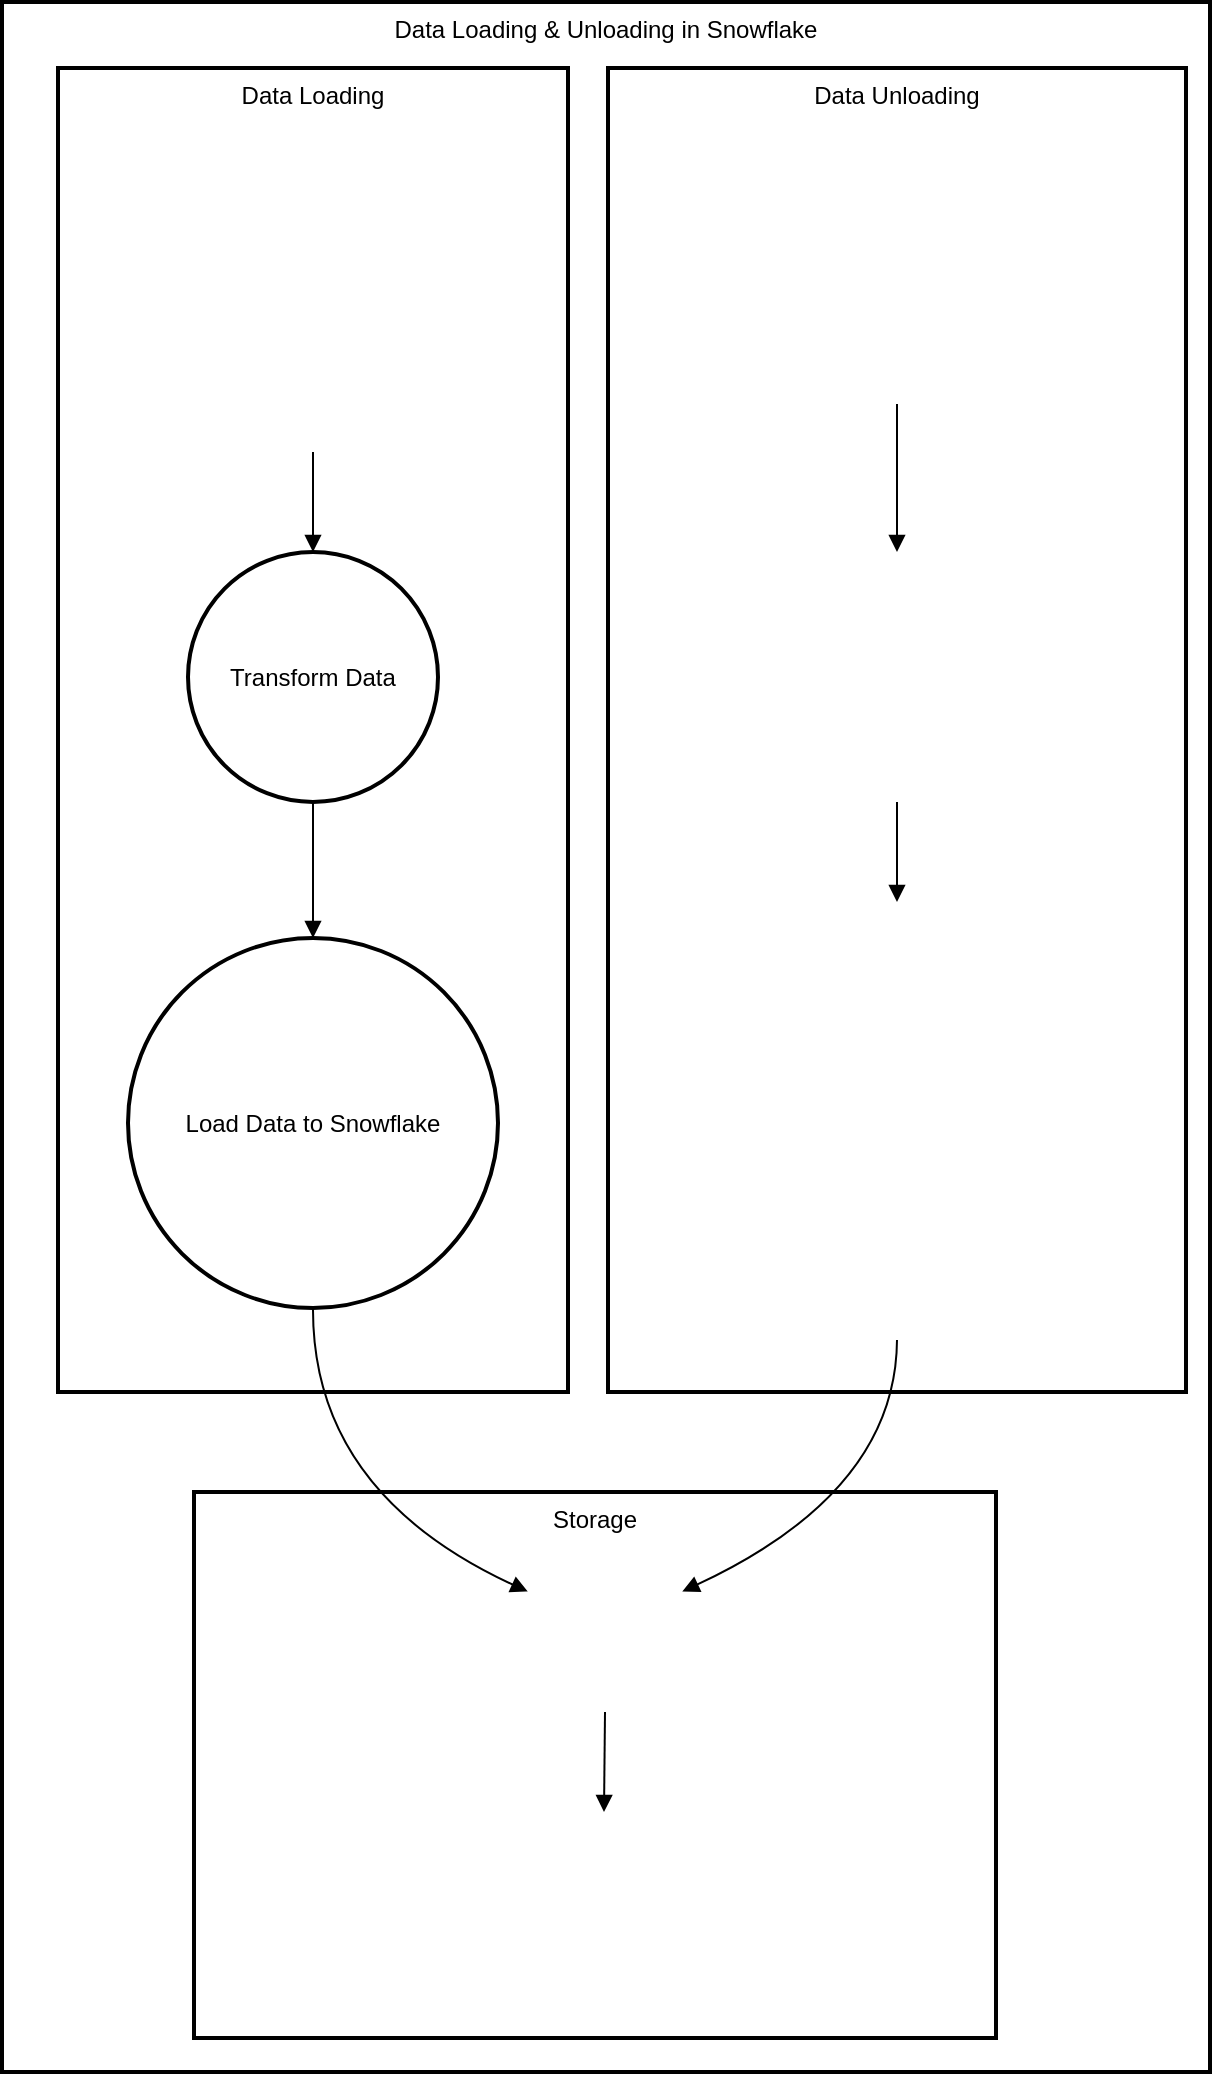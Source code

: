 <mxfile version="24.6.4" type="github">
  <diagram name="Page-1" id="io0lHh7FbKfppIq_mu3F">
    <mxGraphModel dx="1964" dy="593" grid="1" gridSize="10" guides="1" tooltips="1" connect="1" arrows="1" fold="1" page="1" pageScale="1" pageWidth="850" pageHeight="1100" math="0" shadow="0">
      <root>
        <mxCell id="0" />
        <mxCell id="1" parent="0" />
        <mxCell id="2" value="Data Loading &amp; Unloading in Snowflake" style="whiteSpace=wrap;strokeWidth=2;verticalAlign=top;" parent="1" vertex="1">
          <mxGeometry x="-660" y="33" width="604" height="1035" as="geometry" />
        </mxCell>
        <mxCell id="3" value="COPY INTO Command" style="ellipse;aspect=fixed;strokeWidth=2;whiteSpace=wrap;" parent="2" vertex="1">
          <mxGeometry x="72" y="58" width="167" height="167" as="geometry" />
        </mxCell>
        <mxCell id="4" value="Data Loading" style="whiteSpace=wrap;strokeWidth=2;verticalAlign=top;" parent="2" vertex="1">
          <mxGeometry x="28" y="33" width="255" height="662" as="geometry" />
        </mxCell>
        <mxCell id="5" value="Transform Data" style="ellipse;aspect=fixed;strokeWidth=2;whiteSpace=wrap;" parent="2" vertex="1">
          <mxGeometry x="93" y="275" width="125" height="125" as="geometry" />
        </mxCell>
        <mxCell id="6" value="Load Data to Snowflake" style="ellipse;aspect=fixed;strokeWidth=2;whiteSpace=wrap;" parent="2" vertex="1">
          <mxGeometry x="63" y="468" width="185" height="185" as="geometry" />
        </mxCell>
        <mxCell id="7" value="GET Command" style="ellipse;aspect=fixed;strokeWidth=2;whiteSpace=wrap;" parent="2" vertex="1">
          <mxGeometry x="388" y="82" width="119" height="119" as="geometry" />
        </mxCell>
        <mxCell id="8" value="Transform Data" style="ellipse;aspect=fixed;strokeWidth=2;whiteSpace=wrap;" parent="2" vertex="1">
          <mxGeometry x="385" y="275" width="125" height="125" as="geometry" />
        </mxCell>
        <mxCell id="9" value="Unload Data from Snowflake" style="ellipse;aspect=fixed;strokeWidth=2;whiteSpace=wrap;" parent="2" vertex="1">
          <mxGeometry x="338" y="450" width="219" height="219" as="geometry" />
        </mxCell>
        <mxCell id="10" value="S3 Bucket" style="ellipse;aspect=fixed;strokeWidth=2;whiteSpace=wrap;" parent="2" vertex="1">
          <mxGeometry x="259" y="770" width="85" height="85" as="geometry" />
        </mxCell>
        <mxCell id="11" value="Snowflake" style="ellipse;aspect=fixed;strokeWidth=2;whiteSpace=wrap;" parent="2" vertex="1">
          <mxGeometry x="257" y="905" width="88" height="88" as="geometry" />
        </mxCell>
        <mxCell id="12" value="Data Unloading" style="whiteSpace=wrap;strokeWidth=2;verticalAlign=top;" parent="2" vertex="1">
          <mxGeometry x="303" y="33" width="289" height="662" as="geometry" />
        </mxCell>
        <mxCell id="13" value="Storage" style="whiteSpace=wrap;strokeWidth=2;verticalAlign=top;" parent="2" vertex="1">
          <mxGeometry x="96" y="745" width="401" height="273" as="geometry" />
        </mxCell>
        <mxCell id="14" value="" style="curved=1;startArrow=none;endArrow=block;exitX=0.5;exitY=1;entryX=0.5;entryY=0;" parent="2" source="3" target="5" edge="1">
          <mxGeometry relative="1" as="geometry">
            <Array as="points" />
          </mxGeometry>
        </mxCell>
        <mxCell id="15" value="" style="curved=1;startArrow=none;endArrow=block;exitX=0.5;exitY=1;entryX=0.5;entryY=0;" parent="2" source="5" target="6" edge="1">
          <mxGeometry relative="1" as="geometry">
            <Array as="points" />
          </mxGeometry>
        </mxCell>
        <mxCell id="16" value="" style="curved=1;startArrow=none;endArrow=block;exitX=0.5;exitY=1;entryX=0.5;entryY=0;" parent="2" source="7" target="8" edge="1">
          <mxGeometry relative="1" as="geometry">
            <Array as="points" />
          </mxGeometry>
        </mxCell>
        <mxCell id="17" value="" style="curved=1;startArrow=none;endArrow=block;exitX=0.5;exitY=1;entryX=0.5;entryY=0;" parent="2" source="8" target="9" edge="1">
          <mxGeometry relative="1" as="geometry">
            <Array as="points" />
          </mxGeometry>
        </mxCell>
        <mxCell id="18" value="" style="curved=1;startArrow=none;endArrow=block;exitX=0.5;exitY=1;entryX=0;entryY=0.27;" parent="2" source="6" target="10" edge="1">
          <mxGeometry relative="1" as="geometry">
            <Array as="points">
              <mxPoint x="155" y="745" />
            </Array>
          </mxGeometry>
        </mxCell>
        <mxCell id="19" value="" style="curved=1;startArrow=none;endArrow=block;exitX=0.5;exitY=1;entryX=1;entryY=0.27;" parent="2" source="9" target="10" edge="1">
          <mxGeometry relative="1" as="geometry">
            <Array as="points">
              <mxPoint x="447" y="745" />
            </Array>
          </mxGeometry>
        </mxCell>
        <mxCell id="20" value="" style="curved=1;startArrow=none;endArrow=block;exitX=0.5;exitY=1;entryX=0.5;entryY=0;" parent="2" source="10" target="11" edge="1">
          <mxGeometry relative="1" as="geometry">
            <Array as="points" />
          </mxGeometry>
        </mxCell>
      </root>
    </mxGraphModel>
  </diagram>
</mxfile>
